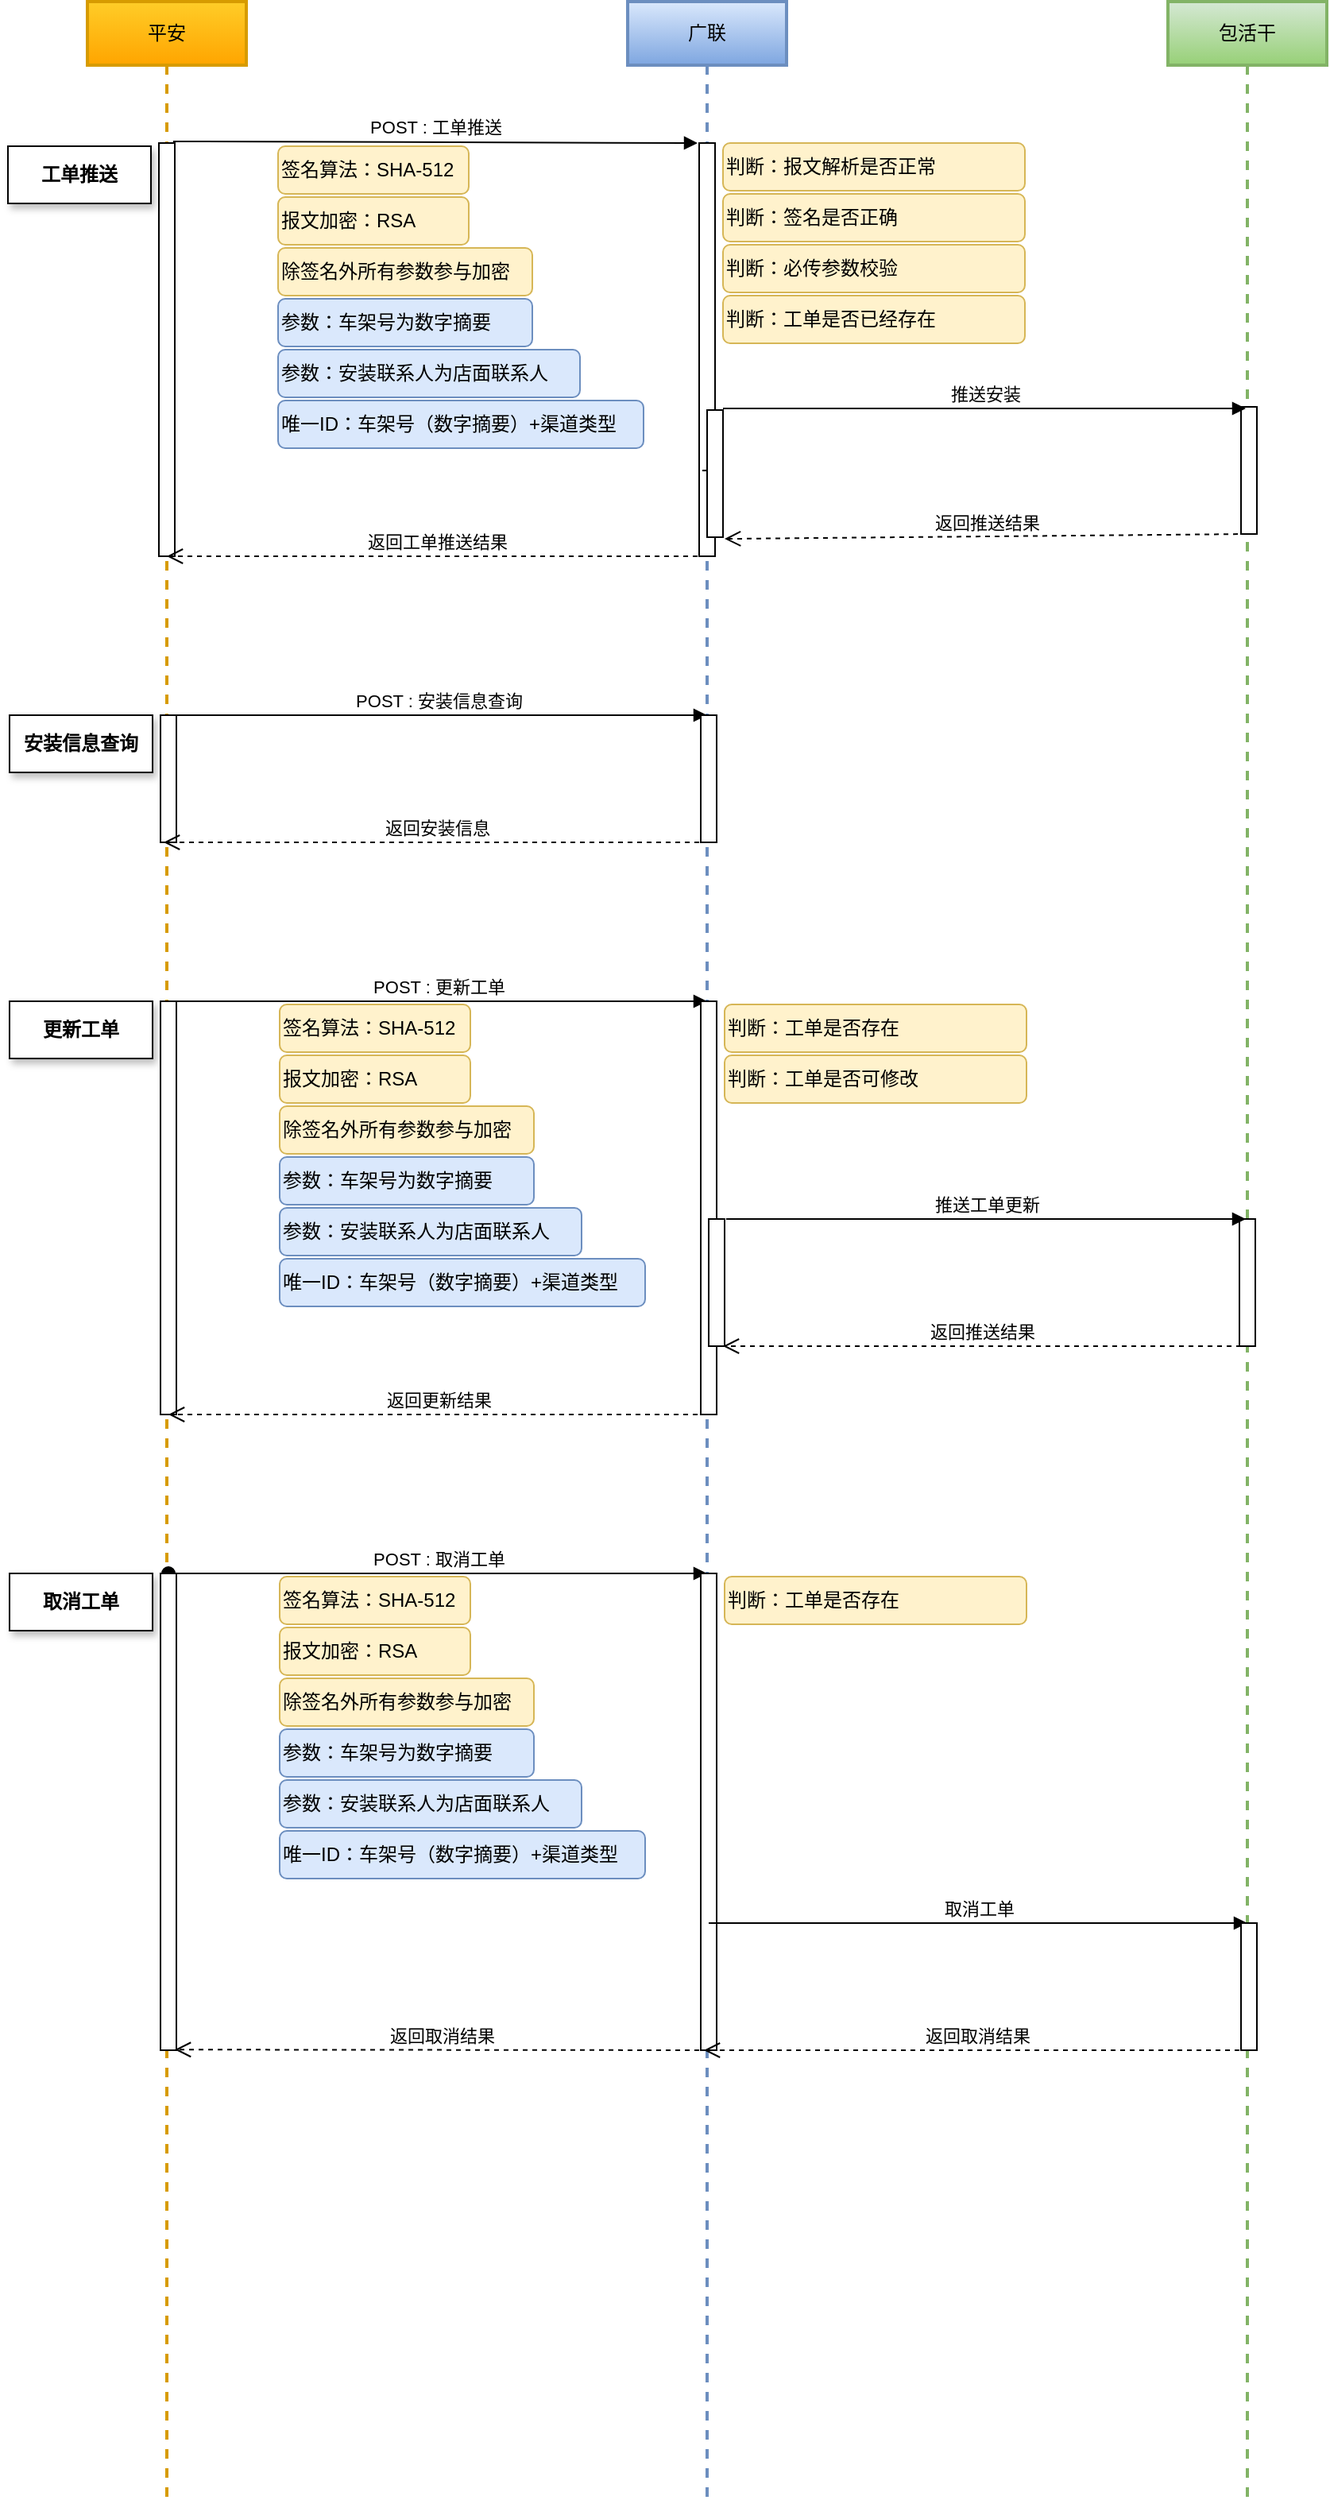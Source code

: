 <mxfile version="14.7.2" type="github">
  <diagram id="0" name="Page-1">
    <mxGraphModel dx="942" dy="572" grid="1" gridSize="10" guides="1" tooltips="1" connect="1" arrows="1" fold="0" page="1" pageScale="1" pageWidth="826" pageHeight="1169" background="none" math="1" shadow="0">
      <root>
        <mxCell id="0" />
        <mxCell id="1" parent="0" />
        <mxCell id="PKEPj2NAEDAo1NqbGAmX-19" value="平安" style="shape=umlLifeline;perimeter=lifelinePerimeter;whiteSpace=wrap;html=1;container=1;collapsible=0;recursiveResize=0;outlineConnect=0;fillColor=#ffcd28;strokeColor=#d79b00;gradientColor=#ffa500;strokeWidth=2;" vertex="1" parent="1">
          <mxGeometry x="90" y="110" width="100" height="1570" as="geometry" />
        </mxCell>
        <mxCell id="PKEPj2NAEDAo1NqbGAmX-105" value="" style="html=1;points=[];perimeter=orthogonalPerimeter;shadow=0;strokeWidth=1;align=center;" vertex="1" parent="PKEPj2NAEDAo1NqbGAmX-19">
          <mxGeometry x="45" y="89" width="10" height="260" as="geometry" />
        </mxCell>
        <mxCell id="PKEPj2NAEDAo1NqbGAmX-22" value="广联" style="shape=umlLifeline;perimeter=lifelinePerimeter;whiteSpace=wrap;html=1;container=1;collapsible=0;recursiveResize=0;outlineConnect=0;fillColor=#dae8fc;strokeColor=#6c8ebf;gradientColor=#7ea6e0;strokeWidth=2;" vertex="1" parent="1">
          <mxGeometry x="430" y="110" width="100" height="1570" as="geometry" />
        </mxCell>
        <mxCell id="PKEPj2NAEDAo1NqbGAmX-33" value="" style="html=1;points=[];perimeter=orthogonalPerimeter;align=left;" vertex="1" parent="PKEPj2NAEDAo1NqbGAmX-22">
          <mxGeometry x="45" y="89" width="10" height="260" as="geometry" />
        </mxCell>
        <mxCell id="PKEPj2NAEDAo1NqbGAmX-23" value="包活干" style="shape=umlLifeline;perimeter=lifelinePerimeter;whiteSpace=wrap;html=1;container=1;collapsible=0;recursiveResize=0;outlineConnect=0;fillColor=#d5e8d4;strokeColor=#82b366;gradientColor=#97d077;strokeWidth=2;" vertex="1" parent="1">
          <mxGeometry x="770" y="110" width="100" height="1570" as="geometry" />
        </mxCell>
        <mxCell id="PKEPj2NAEDAo1NqbGAmX-116" value="" style="html=1;points=[];perimeter=orthogonalPerimeter;shadow=0;strokeWidth=1;align=center;" vertex="1" parent="PKEPj2NAEDAo1NqbGAmX-23">
          <mxGeometry x="46" y="255" width="10" height="80" as="geometry" />
        </mxCell>
        <mxCell id="PKEPj2NAEDAo1NqbGAmX-119" value="" style="html=1;points=[];perimeter=orthogonalPerimeter;shadow=0;strokeWidth=1;align=center;" vertex="1" parent="PKEPj2NAEDAo1NqbGAmX-23">
          <mxGeometry x="45" y="766" width="10" height="80" as="geometry" />
        </mxCell>
        <mxCell id="PKEPj2NAEDAo1NqbGAmX-27" value="签名算法：SHA-512" style="rounded=1;whiteSpace=wrap;html=1;fillColor=#fff2cc;strokeColor=#d6b656;align=left;" vertex="1" parent="1">
          <mxGeometry x="210" y="201" width="120" height="30" as="geometry" />
        </mxCell>
        <mxCell id="PKEPj2NAEDAo1NqbGAmX-28" value="报文加密：RSA" style="rounded=1;whiteSpace=wrap;html=1;fillColor=#fff2cc;strokeColor=#d6b656;align=left;" vertex="1" parent="1">
          <mxGeometry x="210" y="233" width="120" height="30" as="geometry" />
        </mxCell>
        <mxCell id="PKEPj2NAEDAo1NqbGAmX-29" value="除签名外所有参数参与加密" style="rounded=1;whiteSpace=wrap;html=1;fillColor=#fff2cc;strokeColor=#d6b656;align=left;" vertex="1" parent="1">
          <mxGeometry x="210" y="265" width="160" height="30" as="geometry" />
        </mxCell>
        <mxCell id="PKEPj2NAEDAo1NqbGAmX-30" value="参数：车架号为数字摘要" style="rounded=1;whiteSpace=wrap;html=1;fillColor=#dae8fc;strokeColor=#6c8ebf;align=left;" vertex="1" parent="1">
          <mxGeometry x="210" y="297" width="160" height="30" as="geometry" />
        </mxCell>
        <mxCell id="PKEPj2NAEDAo1NqbGAmX-31" value="参数：安装联系人为店面联系人" style="rounded=1;whiteSpace=wrap;html=1;fillColor=#dae8fc;strokeColor=#6c8ebf;align=left;" vertex="1" parent="1">
          <mxGeometry x="210" y="329" width="190" height="30" as="geometry" />
        </mxCell>
        <mxCell id="PKEPj2NAEDAo1NqbGAmX-32" value="唯一ID：车架号（数字摘要）+渠道类型" style="rounded=1;whiteSpace=wrap;html=1;fillColor=#dae8fc;strokeColor=#6c8ebf;align=left;" vertex="1" parent="1">
          <mxGeometry x="210" y="361" width="230" height="30" as="geometry" />
        </mxCell>
        <mxCell id="PKEPj2NAEDAo1NqbGAmX-34" value="推送安装" style="html=1;verticalAlign=bottom;startArrow=none;startFill=0;endArrow=block;startSize=8;" edge="1" parent="1">
          <mxGeometry width="60" relative="1" as="geometry">
            <mxPoint x="490" y="366" as="sourcePoint" />
            <mxPoint x="819" y="366" as="targetPoint" />
          </mxGeometry>
        </mxCell>
        <mxCell id="PKEPj2NAEDAo1NqbGAmX-35" value="返回工单推送结果" style="html=1;verticalAlign=bottom;endArrow=open;dashed=1;endSize=8;entryX=0.5;entryY=1;entryDx=0;entryDy=0;entryPerimeter=0;" edge="1" parent="1" target="PKEPj2NAEDAo1NqbGAmX-105">
          <mxGeometry relative="1" as="geometry">
            <mxPoint x="480" y="459" as="sourcePoint" />
            <mxPoint x="150" y="459" as="targetPoint" />
          </mxGeometry>
        </mxCell>
        <mxCell id="PKEPj2NAEDAo1NqbGAmX-37" value="判断：报文解析是否正常" style="rounded=1;whiteSpace=wrap;html=1;fillColor=#fff2cc;strokeColor=#d6b656;align=left;" vertex="1" parent="1">
          <mxGeometry x="490" y="199" width="190" height="30" as="geometry" />
        </mxCell>
        <mxCell id="PKEPj2NAEDAo1NqbGAmX-38" value="判断：签名是否正确" style="rounded=1;whiteSpace=wrap;html=1;fillColor=#fff2cc;strokeColor=#d6b656;align=left;" vertex="1" parent="1">
          <mxGeometry x="490" y="231" width="190" height="30" as="geometry" />
        </mxCell>
        <mxCell id="PKEPj2NAEDAo1NqbGAmX-39" value="判断：必传参数校验" style="rounded=1;whiteSpace=wrap;html=1;fillColor=#fff2cc;strokeColor=#d6b656;align=left;" vertex="1" parent="1">
          <mxGeometry x="490" y="263" width="190" height="30" as="geometry" />
        </mxCell>
        <mxCell id="PKEPj2NAEDAo1NqbGAmX-40" value="判断：工单是否已经存在" style="rounded=1;whiteSpace=wrap;html=1;fillColor=#fff2cc;strokeColor=#d6b656;align=left;" vertex="1" parent="1">
          <mxGeometry x="490" y="295" width="190" height="30" as="geometry" />
        </mxCell>
        <mxCell id="PKEPj2NAEDAo1NqbGAmX-72" value="工单推送" style="rounded=0;whiteSpace=wrap;html=1;align=center;fontStyle=1;shadow=1;" vertex="1" parent="1">
          <mxGeometry x="40" y="201" width="90" height="36" as="geometry" />
        </mxCell>
        <mxCell id="PKEPj2NAEDAo1NqbGAmX-114" value="" style="html=1;points=[];perimeter=orthogonalPerimeter;shadow=0;strokeWidth=1;align=center;" vertex="1" parent="1">
          <mxGeometry x="480" y="367" width="10" height="80" as="geometry" />
        </mxCell>
        <mxCell id="PKEPj2NAEDAo1NqbGAmX-115" value="" style="html=1;verticalAlign=bottom;startArrow=none;startFill=0;endArrow=none;startSize=8;exitX=0.2;exitY=0.731;exitDx=0;exitDy=0;exitPerimeter=0;" edge="1" parent="1" target="PKEPj2NAEDAo1NqbGAmX-114">
          <mxGeometry width="60" relative="1" as="geometry">
            <mxPoint x="477" y="405.06" as="sourcePoint" />
            <mxPoint x="819" y="405.06" as="targetPoint" />
          </mxGeometry>
        </mxCell>
        <mxCell id="PKEPj2NAEDAo1NqbGAmX-24" value="POST : 工单推送" style="html=1;verticalAlign=bottom;startArrow=none;startFill=0;endArrow=block;startSize=8;entryX=-0.1;entryY=0;entryDx=0;entryDy=0;entryPerimeter=0;exitX=0.9;exitY=-0.004;exitDx=0;exitDy=0;exitPerimeter=0;" edge="1" parent="1" source="PKEPj2NAEDAo1NqbGAmX-105" target="PKEPj2NAEDAo1NqbGAmX-33">
          <mxGeometry width="60" relative="1" as="geometry">
            <mxPoint x="140" y="199" as="sourcePoint" />
            <mxPoint x="200" y="199" as="targetPoint" />
          </mxGeometry>
        </mxCell>
        <mxCell id="PKEPj2NAEDAo1NqbGAmX-117" value="返回推送结果" style="html=1;verticalAlign=bottom;endArrow=open;dashed=1;endSize=8;entryX=1.1;entryY=1.013;entryDx=0;entryDy=0;entryPerimeter=0;" edge="1" parent="1" target="PKEPj2NAEDAo1NqbGAmX-114">
          <mxGeometry relative="1" as="geometry">
            <mxPoint x="820" y="445" as="sourcePoint" />
            <mxPoint x="490" y="449" as="targetPoint" />
          </mxGeometry>
        </mxCell>
        <mxCell id="PKEPj2NAEDAo1NqbGAmX-74" value="POST : 安装信息查询" style="html=1;verticalAlign=bottom;startArrow=none;startFill=0;endArrow=block;startSize=8;" edge="1" parent="1">
          <mxGeometry width="60" relative="1" as="geometry">
            <mxPoint x="141" y="559" as="sourcePoint" />
            <mxPoint x="480" y="559" as="targetPoint" />
          </mxGeometry>
        </mxCell>
        <mxCell id="PKEPj2NAEDAo1NqbGAmX-77" value="POST : 更新工单" style="html=1;verticalAlign=bottom;startArrow=none;startFill=0;endArrow=block;startSize=8;" edge="1" parent="1">
          <mxGeometry width="60" relative="1" as="geometry">
            <mxPoint x="141" y="739" as="sourcePoint" />
            <mxPoint x="480" y="739" as="targetPoint" />
          </mxGeometry>
        </mxCell>
        <mxCell id="PKEPj2NAEDAo1NqbGAmX-92" value="POST : 取消工单" style="html=1;verticalAlign=bottom;startArrow=oval;startFill=1;endArrow=block;startSize=8;" edge="1" parent="1">
          <mxGeometry width="60" relative="1" as="geometry">
            <mxPoint x="141" y="1099" as="sourcePoint" />
            <mxPoint x="480" y="1099" as="targetPoint" />
          </mxGeometry>
        </mxCell>
        <mxCell id="PKEPj2NAEDAo1NqbGAmX-106" value="" style="html=1;points=[];perimeter=orthogonalPerimeter;shadow=0;strokeWidth=1;align=center;" vertex="1" parent="1">
          <mxGeometry x="136" y="559" width="10" height="80" as="geometry" />
        </mxCell>
        <mxCell id="PKEPj2NAEDAo1NqbGAmX-107" value="" style="html=1;points=[];perimeter=orthogonalPerimeter;shadow=0;strokeWidth=1;align=center;" vertex="1" parent="1">
          <mxGeometry x="136" y="739" width="10" height="260" as="geometry" />
        </mxCell>
        <mxCell id="PKEPj2NAEDAo1NqbGAmX-108" value="" style="html=1;points=[];perimeter=orthogonalPerimeter;shadow=0;strokeWidth=1;align=center;" vertex="1" parent="1">
          <mxGeometry x="136" y="1099" width="10" height="300" as="geometry" />
        </mxCell>
        <mxCell id="PKEPj2NAEDAo1NqbGAmX-85" value="" style="html=1;points=[];perimeter=orthogonalPerimeter;shadow=0;strokeWidth=1;align=center;" vertex="1" parent="1">
          <mxGeometry x="476" y="739" width="10" height="260" as="geometry" />
        </mxCell>
        <mxCell id="PKEPj2NAEDAo1NqbGAmX-89" value="推送工单更新" style="html=1;verticalAlign=bottom;startArrow=none;startFill=0;endArrow=block;startSize=8;exitX=1.1;exitY=0;exitDx=0;exitDy=0;exitPerimeter=0;" edge="1" parent="1" source="PKEPj2NAEDAo1NqbGAmX-118" target="PKEPj2NAEDAo1NqbGAmX-23">
          <mxGeometry width="60" relative="1" as="geometry">
            <mxPoint x="481" y="959" as="sourcePoint" />
            <mxPoint x="810" y="880" as="targetPoint" />
          </mxGeometry>
        </mxCell>
        <mxCell id="PKEPj2NAEDAo1NqbGAmX-99" value="" style="html=1;points=[];perimeter=orthogonalPerimeter;shadow=0;strokeWidth=1;align=center;" vertex="1" parent="1">
          <mxGeometry x="476" y="1099" width="10" height="300" as="geometry" />
        </mxCell>
        <mxCell id="PKEPj2NAEDAo1NqbGAmX-101" value="取消工单" style="html=1;verticalAlign=bottom;startArrow=none;startFill=0;endArrow=block;startSize=8;" edge="1" parent="1">
          <mxGeometry width="60" relative="1" as="geometry">
            <mxPoint x="481" y="1319" as="sourcePoint" />
            <mxPoint x="820" y="1319" as="targetPoint" />
          </mxGeometry>
        </mxCell>
        <mxCell id="PKEPj2NAEDAo1NqbGAmX-102" value="" style="html=1;points=[];perimeter=orthogonalPerimeter;shadow=0;strokeWidth=1;align=center;" vertex="1" parent="1">
          <mxGeometry x="816" y="1319" width="10" height="80" as="geometry" />
        </mxCell>
        <mxCell id="PKEPj2NAEDAo1NqbGAmX-69" value="" style="html=1;points=[];perimeter=orthogonalPerimeter;align=left;" vertex="1" parent="1">
          <mxGeometry x="476" y="559" width="10" height="80" as="geometry" />
        </mxCell>
        <mxCell id="PKEPj2NAEDAo1NqbGAmX-73" value="安装信息查询" style="rounded=0;whiteSpace=wrap;html=1;align=center;fontStyle=1;shadow=1;" vertex="1" parent="1">
          <mxGeometry x="41" y="559" width="90" height="36" as="geometry" />
        </mxCell>
        <mxCell id="PKEPj2NAEDAo1NqbGAmX-75" value="返回安装信息" style="html=1;verticalAlign=bottom;endArrow=open;dashed=1;endSize=8;" edge="1" parent="1">
          <mxGeometry relative="1" as="geometry">
            <mxPoint x="481" y="639" as="sourcePoint" />
            <mxPoint x="138" y="639" as="targetPoint" />
          </mxGeometry>
        </mxCell>
        <mxCell id="PKEPj2NAEDAo1NqbGAmX-76" value="更新工单" style="rounded=0;whiteSpace=wrap;html=1;align=center;fontStyle=1;shadow=1;" vertex="1" parent="1">
          <mxGeometry x="41" y="739" width="90" height="36" as="geometry" />
        </mxCell>
        <mxCell id="PKEPj2NAEDAo1NqbGAmX-78" value="签名算法：SHA-512" style="rounded=1;whiteSpace=wrap;html=1;fillColor=#fff2cc;strokeColor=#d6b656;align=left;" vertex="1" parent="1">
          <mxGeometry x="211" y="741" width="120" height="30" as="geometry" />
        </mxCell>
        <mxCell id="PKEPj2NAEDAo1NqbGAmX-79" value="报文加密：RSA" style="rounded=1;whiteSpace=wrap;html=1;fillColor=#fff2cc;strokeColor=#d6b656;align=left;" vertex="1" parent="1">
          <mxGeometry x="211" y="773" width="120" height="30" as="geometry" />
        </mxCell>
        <mxCell id="PKEPj2NAEDAo1NqbGAmX-80" value="除签名外所有参数参与加密" style="rounded=1;whiteSpace=wrap;html=1;fillColor=#fff2cc;strokeColor=#d6b656;align=left;" vertex="1" parent="1">
          <mxGeometry x="211" y="805" width="160" height="30" as="geometry" />
        </mxCell>
        <mxCell id="PKEPj2NAEDAo1NqbGAmX-81" value="参数：车架号为数字摘要" style="rounded=1;whiteSpace=wrap;html=1;fillColor=#dae8fc;strokeColor=#6c8ebf;align=left;" vertex="1" parent="1">
          <mxGeometry x="211" y="837" width="160" height="30" as="geometry" />
        </mxCell>
        <mxCell id="PKEPj2NAEDAo1NqbGAmX-82" value="参数：安装联系人为店面联系人" style="rounded=1;whiteSpace=wrap;html=1;fillColor=#dae8fc;strokeColor=#6c8ebf;align=left;" vertex="1" parent="1">
          <mxGeometry x="211" y="869" width="190" height="30" as="geometry" />
        </mxCell>
        <mxCell id="PKEPj2NAEDAo1NqbGAmX-83" value="唯一ID：车架号（数字摘要）+渠道类型" style="rounded=1;whiteSpace=wrap;html=1;fillColor=#dae8fc;strokeColor=#6c8ebf;align=left;" vertex="1" parent="1">
          <mxGeometry x="211" y="901" width="230" height="30" as="geometry" />
        </mxCell>
        <mxCell id="PKEPj2NAEDAo1NqbGAmX-86" value="返回更新结果" style="html=1;verticalAlign=bottom;endArrow=open;dashed=1;endSize=8;" edge="1" parent="1">
          <mxGeometry relative="1" as="geometry">
            <mxPoint x="480" y="999" as="sourcePoint" />
            <mxPoint x="141" y="999" as="targetPoint" />
          </mxGeometry>
        </mxCell>
        <mxCell id="PKEPj2NAEDAo1NqbGAmX-87" value="判断：工单是否存在" style="rounded=1;whiteSpace=wrap;html=1;fillColor=#fff2cc;strokeColor=#d6b656;align=left;" vertex="1" parent="1">
          <mxGeometry x="491" y="741" width="190" height="30" as="geometry" />
        </mxCell>
        <mxCell id="PKEPj2NAEDAo1NqbGAmX-88" value="判断：工单是否可修改" style="rounded=1;whiteSpace=wrap;html=1;fillColor=#fff2cc;strokeColor=#d6b656;align=left;" vertex="1" parent="1">
          <mxGeometry x="491" y="773" width="190" height="30" as="geometry" />
        </mxCell>
        <mxCell id="PKEPj2NAEDAo1NqbGAmX-91" value="取消工单" style="rounded=0;whiteSpace=wrap;html=1;align=center;fontStyle=1;shadow=1;" vertex="1" parent="1">
          <mxGeometry x="41" y="1099" width="90" height="36" as="geometry" />
        </mxCell>
        <mxCell id="PKEPj2NAEDAo1NqbGAmX-93" value="签名算法：SHA-512" style="rounded=1;whiteSpace=wrap;html=1;fillColor=#fff2cc;strokeColor=#d6b656;align=left;" vertex="1" parent="1">
          <mxGeometry x="211" y="1101" width="120" height="30" as="geometry" />
        </mxCell>
        <mxCell id="PKEPj2NAEDAo1NqbGAmX-94" value="报文加密：RSA" style="rounded=1;whiteSpace=wrap;html=1;fillColor=#fff2cc;strokeColor=#d6b656;align=left;" vertex="1" parent="1">
          <mxGeometry x="211" y="1133" width="120" height="30" as="geometry" />
        </mxCell>
        <mxCell id="PKEPj2NAEDAo1NqbGAmX-95" value="除签名外所有参数参与加密" style="rounded=1;whiteSpace=wrap;html=1;fillColor=#fff2cc;strokeColor=#d6b656;align=left;" vertex="1" parent="1">
          <mxGeometry x="211" y="1165" width="160" height="30" as="geometry" />
        </mxCell>
        <mxCell id="PKEPj2NAEDAo1NqbGAmX-96" value="参数：车架号为数字摘要" style="rounded=1;whiteSpace=wrap;html=1;fillColor=#dae8fc;strokeColor=#6c8ebf;align=left;" vertex="1" parent="1">
          <mxGeometry x="211" y="1197" width="160" height="30" as="geometry" />
        </mxCell>
        <mxCell id="PKEPj2NAEDAo1NqbGAmX-97" value="参数：安装联系人为店面联系人" style="rounded=1;whiteSpace=wrap;html=1;fillColor=#dae8fc;strokeColor=#6c8ebf;align=left;" vertex="1" parent="1">
          <mxGeometry x="211" y="1229" width="190" height="30" as="geometry" />
        </mxCell>
        <mxCell id="PKEPj2NAEDAo1NqbGAmX-98" value="唯一ID：车架号（数字摘要）+渠道类型" style="rounded=1;whiteSpace=wrap;html=1;fillColor=#dae8fc;strokeColor=#6c8ebf;align=left;" vertex="1" parent="1">
          <mxGeometry x="211" y="1261" width="230" height="30" as="geometry" />
        </mxCell>
        <mxCell id="PKEPj2NAEDAo1NqbGAmX-100" value="判断：工单是否存在" style="rounded=1;whiteSpace=wrap;html=1;fillColor=#fff2cc;strokeColor=#d6b656;align=left;" vertex="1" parent="1">
          <mxGeometry x="491" y="1101" width="190" height="30" as="geometry" />
        </mxCell>
        <mxCell id="PKEPj2NAEDAo1NqbGAmX-103" value="返回取消结果" style="html=1;verticalAlign=bottom;endArrow=open;dashed=1;endSize=8;" edge="1" parent="1">
          <mxGeometry relative="1" as="geometry">
            <mxPoint x="821" y="1399" as="sourcePoint" />
            <mxPoint x="478" y="1399" as="targetPoint" />
          </mxGeometry>
        </mxCell>
        <mxCell id="PKEPj2NAEDAo1NqbGAmX-104" value="返回取消结果" style="html=1;verticalAlign=bottom;endArrow=open;dashed=1;endSize=8;entryX=0.54;entryY=0.834;entryDx=0;entryDy=0;entryPerimeter=0;" edge="1" parent="1">
          <mxGeometry relative="1" as="geometry">
            <mxPoint x="481" y="1399" as="sourcePoint" />
            <mxPoint x="145" y="1398.62" as="targetPoint" />
          </mxGeometry>
        </mxCell>
        <mxCell id="PKEPj2NAEDAo1NqbGAmX-118" value="" style="html=1;points=[];perimeter=orthogonalPerimeter;shadow=0;strokeWidth=1;align=center;" vertex="1" parent="1">
          <mxGeometry x="481" y="876" width="10" height="80" as="geometry" />
        </mxCell>
        <mxCell id="PKEPj2NAEDAo1NqbGAmX-120" value="返回推送结果" style="html=1;verticalAlign=bottom;endArrow=open;dashed=1;endSize=8;entryX=0.9;entryY=1;entryDx=0;entryDy=0;entryPerimeter=0;" edge="1" parent="1" target="PKEPj2NAEDAo1NqbGAmX-118">
          <mxGeometry relative="1" as="geometry">
            <mxPoint x="816" y="956" as="sourcePoint" />
            <mxPoint x="736" y="956" as="targetPoint" />
          </mxGeometry>
        </mxCell>
      </root>
    </mxGraphModel>
  </diagram>
</mxfile>
